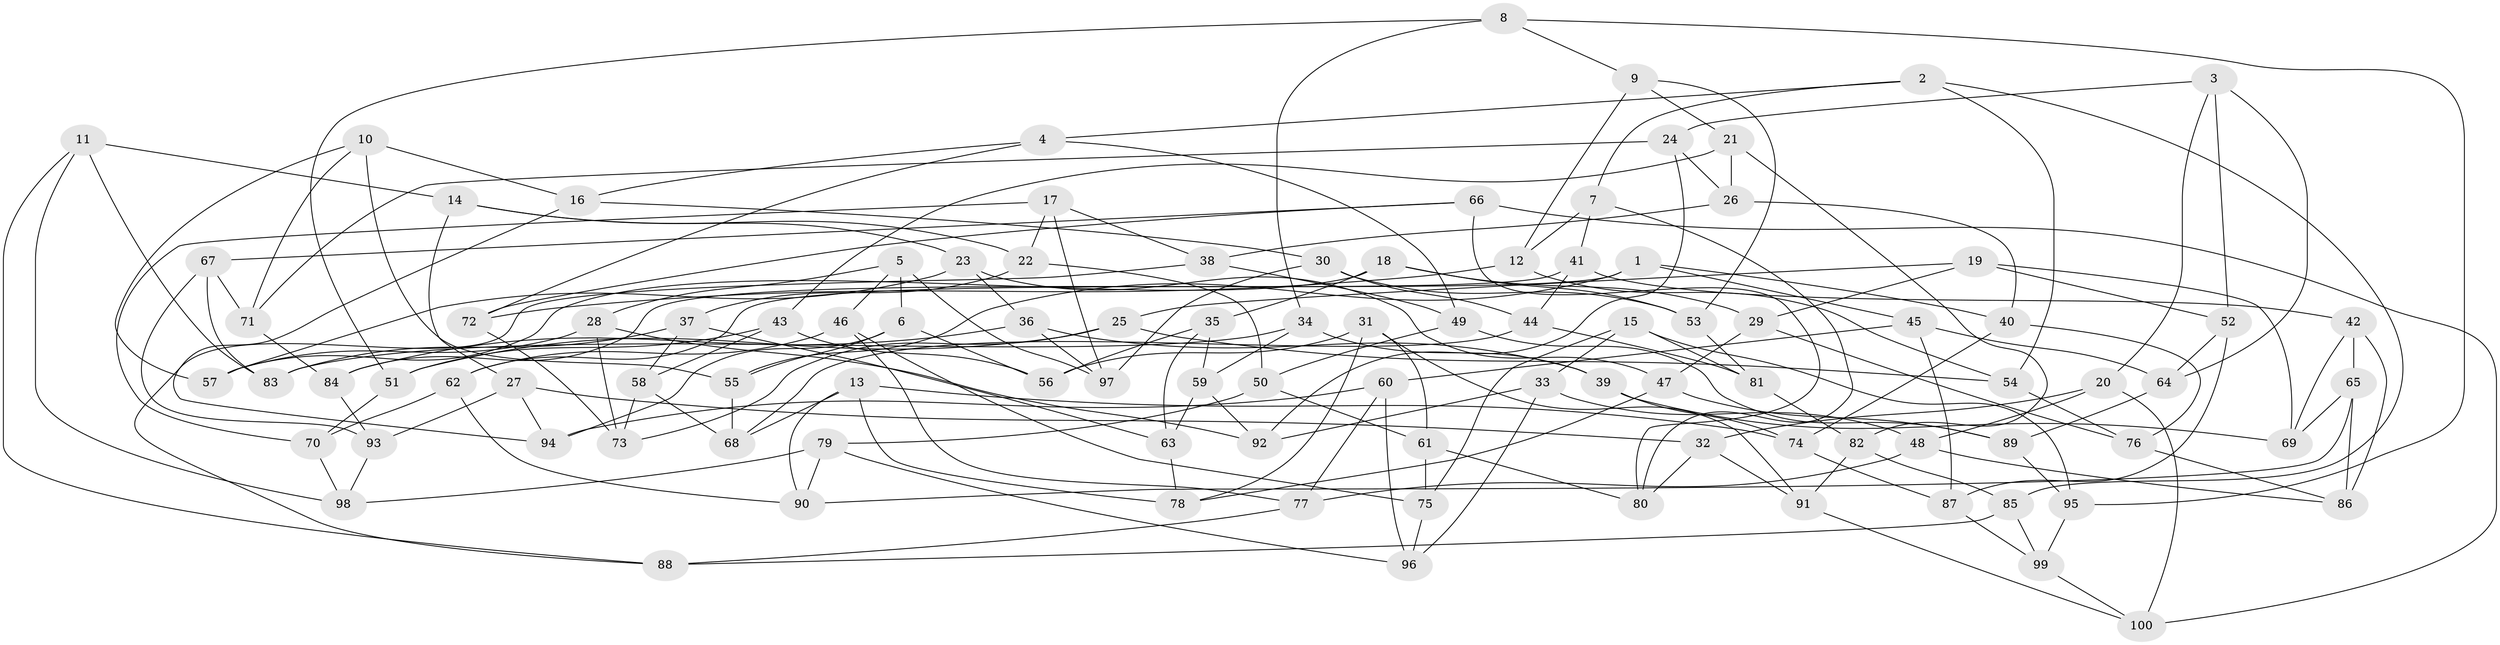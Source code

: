 // Generated by graph-tools (version 1.1) at 2025/39/02/21/25 10:39:01]
// undirected, 100 vertices, 200 edges
graph export_dot {
graph [start="1"]
  node [color=gray90,style=filled];
  1;
  2;
  3;
  4;
  5;
  6;
  7;
  8;
  9;
  10;
  11;
  12;
  13;
  14;
  15;
  16;
  17;
  18;
  19;
  20;
  21;
  22;
  23;
  24;
  25;
  26;
  27;
  28;
  29;
  30;
  31;
  32;
  33;
  34;
  35;
  36;
  37;
  38;
  39;
  40;
  41;
  42;
  43;
  44;
  45;
  46;
  47;
  48;
  49;
  50;
  51;
  52;
  53;
  54;
  55;
  56;
  57;
  58;
  59;
  60;
  61;
  62;
  63;
  64;
  65;
  66;
  67;
  68;
  69;
  70;
  71;
  72;
  73;
  74;
  75;
  76;
  77;
  78;
  79;
  80;
  81;
  82;
  83;
  84;
  85;
  86;
  87;
  88;
  89;
  90;
  91;
  92;
  93;
  94;
  95;
  96;
  97;
  98;
  99;
  100;
  1 -- 45;
  1 -- 40;
  1 -- 62;
  1 -- 55;
  2 -- 54;
  2 -- 4;
  2 -- 7;
  2 -- 85;
  3 -- 24;
  3 -- 52;
  3 -- 20;
  3 -- 64;
  4 -- 72;
  4 -- 16;
  4 -- 49;
  5 -- 46;
  5 -- 97;
  5 -- 28;
  5 -- 6;
  6 -- 94;
  6 -- 56;
  6 -- 55;
  7 -- 12;
  7 -- 41;
  7 -- 80;
  8 -- 51;
  8 -- 34;
  8 -- 95;
  8 -- 9;
  9 -- 12;
  9 -- 53;
  9 -- 21;
  10 -- 71;
  10 -- 57;
  10 -- 16;
  10 -- 55;
  11 -- 98;
  11 -- 14;
  11 -- 83;
  11 -- 88;
  12 -- 72;
  12 -- 54;
  13 -- 78;
  13 -- 68;
  13 -- 90;
  13 -- 74;
  14 -- 22;
  14 -- 27;
  14 -- 23;
  15 -- 75;
  15 -- 81;
  15 -- 95;
  15 -- 33;
  16 -- 30;
  16 -- 94;
  17 -- 97;
  17 -- 38;
  17 -- 70;
  17 -- 22;
  18 -- 53;
  18 -- 57;
  18 -- 29;
  18 -- 35;
  19 -- 69;
  19 -- 52;
  19 -- 29;
  19 -- 25;
  20 -- 100;
  20 -- 32;
  20 -- 48;
  21 -- 26;
  21 -- 43;
  21 -- 82;
  22 -- 50;
  22 -- 37;
  23 -- 36;
  23 -- 47;
  23 -- 57;
  24 -- 92;
  24 -- 71;
  24 -- 26;
  25 -- 51;
  25 -- 73;
  25 -- 54;
  26 -- 40;
  26 -- 38;
  27 -- 93;
  27 -- 32;
  27 -- 94;
  28 -- 92;
  28 -- 57;
  28 -- 73;
  29 -- 76;
  29 -- 47;
  30 -- 53;
  30 -- 44;
  30 -- 97;
  31 -- 61;
  31 -- 78;
  31 -- 56;
  31 -- 91;
  32 -- 80;
  32 -- 91;
  33 -- 96;
  33 -- 48;
  33 -- 92;
  34 -- 39;
  34 -- 83;
  34 -- 59;
  35 -- 56;
  35 -- 63;
  35 -- 59;
  36 -- 97;
  36 -- 39;
  36 -- 84;
  37 -- 63;
  37 -- 58;
  37 -- 83;
  38 -- 49;
  38 -- 88;
  39 -- 74;
  39 -- 69;
  40 -- 76;
  40 -- 74;
  41 -- 84;
  41 -- 44;
  41 -- 42;
  42 -- 65;
  42 -- 69;
  42 -- 86;
  43 -- 56;
  43 -- 58;
  43 -- 51;
  44 -- 81;
  44 -- 68;
  45 -- 64;
  45 -- 60;
  45 -- 87;
  46 -- 77;
  46 -- 62;
  46 -- 75;
  47 -- 89;
  47 -- 78;
  48 -- 77;
  48 -- 86;
  49 -- 89;
  49 -- 50;
  50 -- 79;
  50 -- 61;
  51 -- 70;
  52 -- 87;
  52 -- 64;
  53 -- 81;
  54 -- 76;
  55 -- 68;
  58 -- 68;
  58 -- 73;
  59 -- 92;
  59 -- 63;
  60 -- 77;
  60 -- 96;
  60 -- 94;
  61 -- 75;
  61 -- 80;
  62 -- 90;
  62 -- 70;
  63 -- 78;
  64 -- 89;
  65 -- 86;
  65 -- 69;
  65 -- 90;
  66 -- 80;
  66 -- 67;
  66 -- 100;
  66 -- 72;
  67 -- 83;
  67 -- 93;
  67 -- 71;
  70 -- 98;
  71 -- 84;
  72 -- 73;
  74 -- 87;
  75 -- 96;
  76 -- 86;
  77 -- 88;
  79 -- 90;
  79 -- 96;
  79 -- 98;
  81 -- 82;
  82 -- 91;
  82 -- 85;
  84 -- 93;
  85 -- 88;
  85 -- 99;
  87 -- 99;
  89 -- 95;
  91 -- 100;
  93 -- 98;
  95 -- 99;
  99 -- 100;
}
